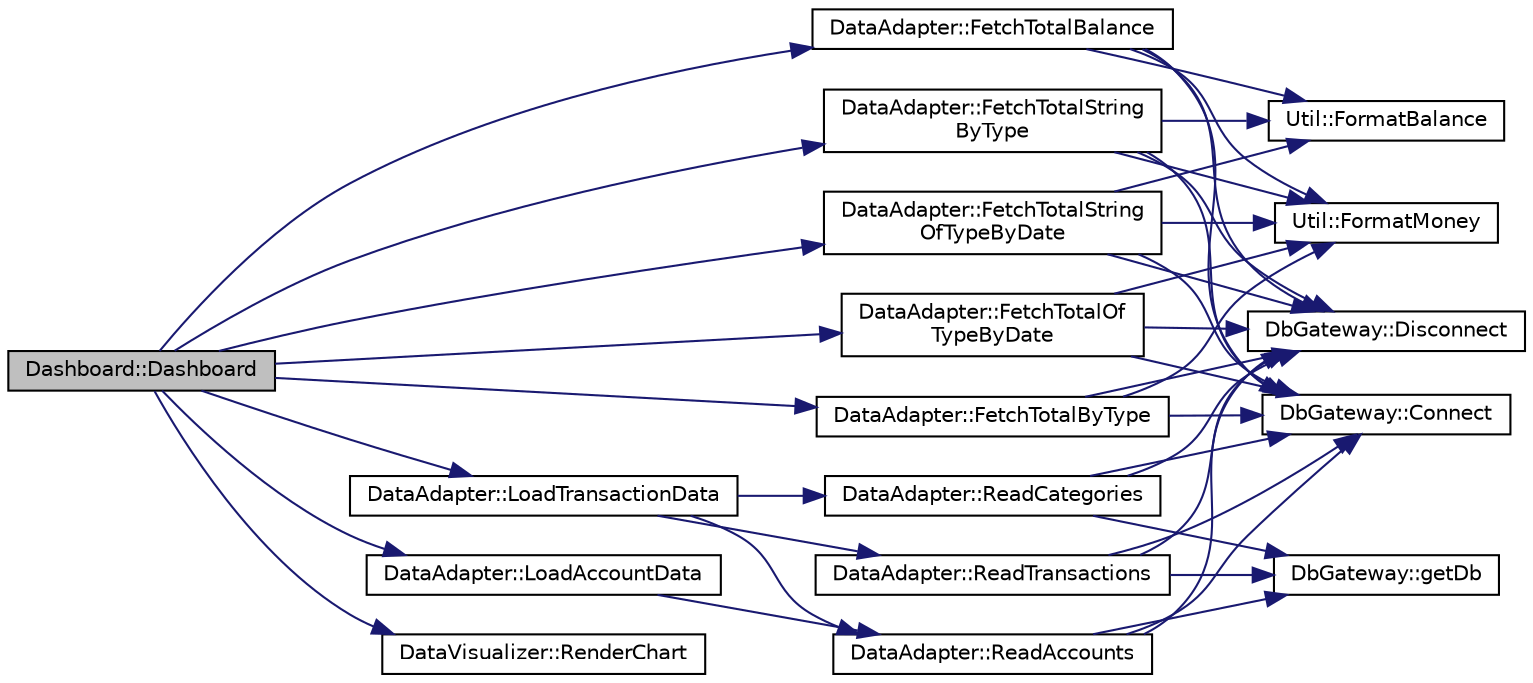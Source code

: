 digraph "Dashboard::Dashboard"
{
 // LATEX_PDF_SIZE
  edge [fontname="Helvetica",fontsize="10",labelfontname="Helvetica",labelfontsize="10"];
  node [fontname="Helvetica",fontsize="10",shape=record];
  rankdir="LR";
  Node1 [label="Dashboard::Dashboard",height=0.2,width=0.4,color="black", fillcolor="grey75", style="filled", fontcolor="black",tooltip=" "];
  Node1 -> Node2 [color="midnightblue",fontsize="10",style="solid",fontname="Helvetica"];
  Node2 [label="DataAdapter::FetchTotalBalance",height=0.2,width=0.4,color="black", fillcolor="white", style="filled",URL="$class_data_adapter.html#a8aee113889458b4ebe0379736aa957b4",tooltip="FetchTotalBalance sum up total acount balance."];
  Node2 -> Node3 [color="midnightblue",fontsize="10",style="solid",fontname="Helvetica"];
  Node3 [label="DbGateway::Connect",height=0.2,width=0.4,color="black", fillcolor="white", style="filled",URL="$class_db_gateway.html#a0f140ea53b9f81c7ecadfb2f4e7710a7",tooltip=" "];
  Node2 -> Node4 [color="midnightblue",fontsize="10",style="solid",fontname="Helvetica"];
  Node4 [label="DbGateway::Disconnect",height=0.2,width=0.4,color="black", fillcolor="white", style="filled",URL="$class_db_gateway.html#a9013808dc47738faca00519117e539e3",tooltip=" "];
  Node2 -> Node5 [color="midnightblue",fontsize="10",style="solid",fontname="Helvetica"];
  Node5 [label="Util::FormatBalance",height=0.2,width=0.4,color="black", fillcolor="white", style="filled",URL="$class_util.html#a5c5b39da98fe88eae3525de2fd114b79",tooltip="FormatBalance concatinate amount and it s cents amount together."];
  Node2 -> Node6 [color="midnightblue",fontsize="10",style="solid",fontname="Helvetica"];
  Node6 [label="Util::FormatMoney",height=0.2,width=0.4,color="black", fillcolor="white", style="filled",URL="$class_util.html#a75ad093cc05efe26ef40093fbee3ce6b",tooltip="FormatMoney returns int type of the balance when input the string type of the balance."];
  Node1 -> Node7 [color="midnightblue",fontsize="10",style="solid",fontname="Helvetica"];
  Node7 [label="DataAdapter::FetchTotalByType",height=0.2,width=0.4,color="black", fillcolor="white", style="filled",URL="$class_data_adapter.html#a2551f807c7d2211516e847cc9a50fc14",tooltip="FetchTotalByType sum up total transaction amount based on the given type."];
  Node7 -> Node3 [color="midnightblue",fontsize="10",style="solid",fontname="Helvetica"];
  Node7 -> Node4 [color="midnightblue",fontsize="10",style="solid",fontname="Helvetica"];
  Node7 -> Node6 [color="midnightblue",fontsize="10",style="solid",fontname="Helvetica"];
  Node1 -> Node8 [color="midnightblue",fontsize="10",style="solid",fontname="Helvetica"];
  Node8 [label="DataAdapter::FetchTotalOf\lTypeByDate",height=0.2,width=0.4,color="black", fillcolor="white", style="filled",URL="$class_data_adapter.html#a963c79bd3d203e51aab6646de0ef2c8c",tooltip="FetchTotalOfTypeByDate sum up total transaction amount based on the given type and date range."];
  Node8 -> Node3 [color="midnightblue",fontsize="10",style="solid",fontname="Helvetica"];
  Node8 -> Node4 [color="midnightblue",fontsize="10",style="solid",fontname="Helvetica"];
  Node8 -> Node6 [color="midnightblue",fontsize="10",style="solid",fontname="Helvetica"];
  Node1 -> Node9 [color="midnightblue",fontsize="10",style="solid",fontname="Helvetica"];
  Node9 [label="DataAdapter::FetchTotalString\lByType",height=0.2,width=0.4,color="black", fillcolor="white", style="filled",URL="$class_data_adapter.html#a359dbe27f6748948375b7446cf351d48",tooltip="FetchTotalStringByType sum up total transaction amount based on the given type."];
  Node9 -> Node3 [color="midnightblue",fontsize="10",style="solid",fontname="Helvetica"];
  Node9 -> Node4 [color="midnightblue",fontsize="10",style="solid",fontname="Helvetica"];
  Node9 -> Node5 [color="midnightblue",fontsize="10",style="solid",fontname="Helvetica"];
  Node9 -> Node6 [color="midnightblue",fontsize="10",style="solid",fontname="Helvetica"];
  Node1 -> Node10 [color="midnightblue",fontsize="10",style="solid",fontname="Helvetica"];
  Node10 [label="DataAdapter::FetchTotalString\lOfTypeByDate",height=0.2,width=0.4,color="black", fillcolor="white", style="filled",URL="$class_data_adapter.html#a63a9ba1029f0e47b2f747dfa74ee9f82",tooltip="FetchTotalStringOfTypeByDate sum up total transaction amount based on the given type and date range."];
  Node10 -> Node3 [color="midnightblue",fontsize="10",style="solid",fontname="Helvetica"];
  Node10 -> Node4 [color="midnightblue",fontsize="10",style="solid",fontname="Helvetica"];
  Node10 -> Node5 [color="midnightblue",fontsize="10",style="solid",fontname="Helvetica"];
  Node10 -> Node6 [color="midnightblue",fontsize="10",style="solid",fontname="Helvetica"];
  Node1 -> Node11 [color="midnightblue",fontsize="10",style="solid",fontname="Helvetica"];
  Node11 [label="DataAdapter::LoadAccountData",height=0.2,width=0.4,color="black", fillcolor="white", style="filled",URL="$class_data_adapter.html#a7ecfe908caa813d2664e31d332a17d13",tooltip="LoadAccountData load account details to the QTableView and account names to the QComboBox at the same..."];
  Node11 -> Node12 [color="midnightblue",fontsize="10",style="solid",fontname="Helvetica"];
  Node12 [label="DataAdapter::ReadAccounts",height=0.2,width=0.4,color="black", fillcolor="white", style="filled",URL="$class_data_adapter.html#aa2eb035404fb145b6215f33af3d708c0",tooltip="ReadAccounts loads account details to the QTableView model."];
  Node12 -> Node3 [color="midnightblue",fontsize="10",style="solid",fontname="Helvetica"];
  Node12 -> Node4 [color="midnightblue",fontsize="10",style="solid",fontname="Helvetica"];
  Node12 -> Node13 [color="midnightblue",fontsize="10",style="solid",fontname="Helvetica"];
  Node13 [label="DbGateway::getDb",height=0.2,width=0.4,color="black", fillcolor="white", style="filled",URL="$class_db_gateway.html#ad1cd16826c95d69924b0a1db33af0da0",tooltip=" "];
  Node1 -> Node14 [color="midnightblue",fontsize="10",style="solid",fontname="Helvetica"];
  Node14 [label="DataAdapter::LoadTransactionData",height=0.2,width=0.4,color="black", fillcolor="white", style="filled",URL="$class_data_adapter.html#a5bcb86f816305fd02bfd974e11a533f5",tooltip="LoadTransactionData loads all the transactions that are happen within the database."];
  Node14 -> Node12 [color="midnightblue",fontsize="10",style="solid",fontname="Helvetica"];
  Node14 -> Node15 [color="midnightblue",fontsize="10",style="solid",fontname="Helvetica"];
  Node15 [label="DataAdapter::ReadCategories",height=0.2,width=0.4,color="black", fillcolor="white", style="filled",URL="$class_data_adapter.html#a0cb8fa8e43a2ca625420f2ecab1a3dd7",tooltip="ReadCategories loads the category names that grouped by ref to the given QComboBox."];
  Node15 -> Node3 [color="midnightblue",fontsize="10",style="solid",fontname="Helvetica"];
  Node15 -> Node4 [color="midnightblue",fontsize="10",style="solid",fontname="Helvetica"];
  Node15 -> Node13 [color="midnightblue",fontsize="10",style="solid",fontname="Helvetica"];
  Node14 -> Node16 [color="midnightblue",fontsize="10",style="solid",fontname="Helvetica"];
  Node16 [label="DataAdapter::ReadTransactions",height=0.2,width=0.4,color="black", fillcolor="white", style="filled",URL="$class_data_adapter.html#a69d7356591477f4dadc92c1f4427ffca",tooltip="ReadTransactions loads transaction details to the QTableView model."];
  Node16 -> Node3 [color="midnightblue",fontsize="10",style="solid",fontname="Helvetica"];
  Node16 -> Node4 [color="midnightblue",fontsize="10",style="solid",fontname="Helvetica"];
  Node16 -> Node13 [color="midnightblue",fontsize="10",style="solid",fontname="Helvetica"];
  Node1 -> Node17 [color="midnightblue",fontsize="10",style="solid",fontname="Helvetica"];
  Node17 [label="DataVisualizer::RenderChart",height=0.2,width=0.4,color="black", fillcolor="white", style="filled",URL="$class_data_visualizer.html#a7cbe1d07ef87933d7fb6a4cab10faedd",tooltip="RenderChart renders the chart accoring to the given inputs."];
}
